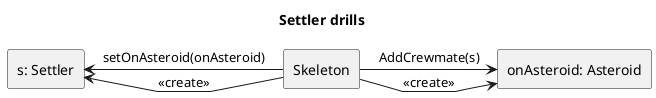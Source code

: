 @startuml Settler drills

title Settler drills

skinparam Linetype polyline

rectangle "Skeleton" as c
rectangle "s: Settler" as s
rectangle "onAsteroid: Asteroid" as a



c --left-> s : <<create>>
c --left-> s : setOnAsteroid(onAsteroid)

c --right-> a : <<create>>
c --right-> a : AddCrewmate(s)


@enduml